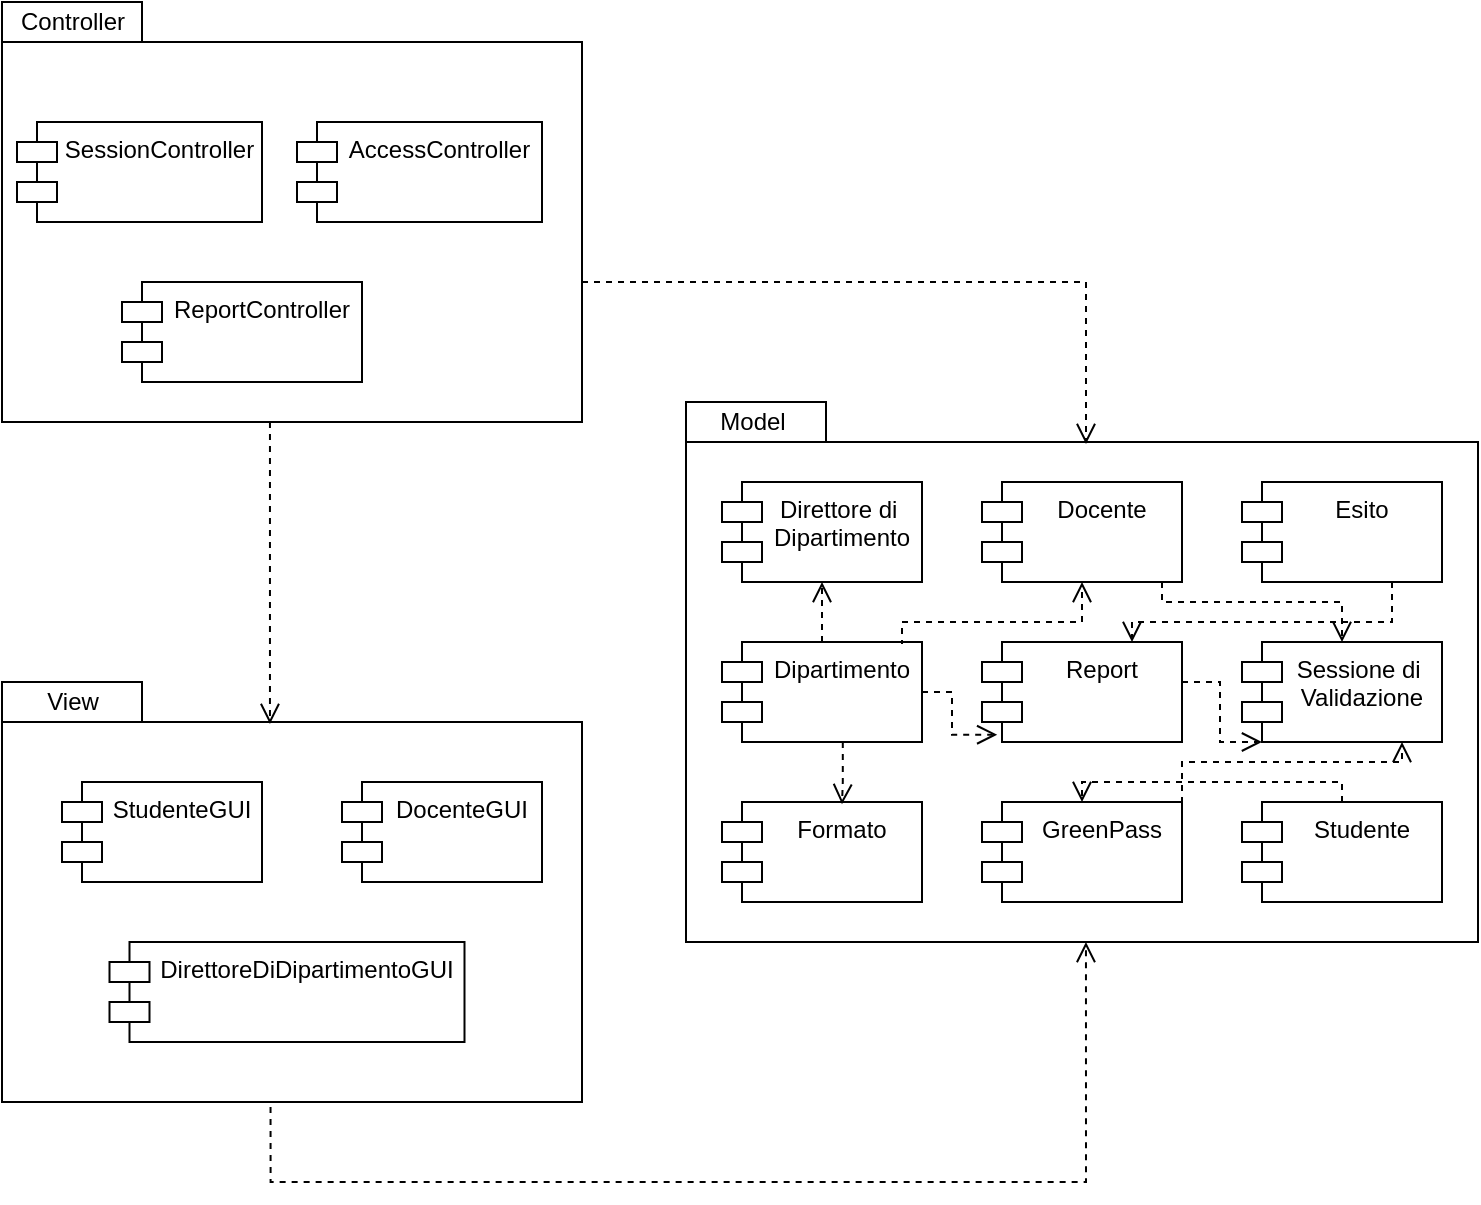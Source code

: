 <mxfile version="15.4.0" type="device"><diagram id="GArLD8cVjcSwyjwCv-ND" name="Pagina-1"><mxGraphModel dx="1092" dy="494" grid="1" gridSize="10" guides="1" tooltips="1" connect="1" arrows="1" fold="1" page="1" pageScale="1" pageWidth="827" pageHeight="1169" math="0" shadow="0"><root><mxCell id="0"/><mxCell id="1" parent="0"/><mxCell id="IBk2zJn6kR047QgPzbhl-1" value="" style="shape=folder;fontStyle=1;spacingTop=10;tabWidth=70;tabHeight=20;tabPosition=left;html=1;" parent="1" vertex="1"><mxGeometry x="70" y="50" width="290" height="210" as="geometry"/></mxCell><mxCell id="IBk2zJn6kR047QgPzbhl-2" value="Controller" style="text;html=1;align=center;verticalAlign=middle;resizable=0;points=[];autosize=1;strokeColor=none;fillColor=none;" parent="1" vertex="1"><mxGeometry x="70" y="50" width="70" height="20" as="geometry"/></mxCell><mxCell id="IBk2zJn6kR047QgPzbhl-3" value="" style="shape=folder;fontStyle=1;spacingTop=10;tabWidth=70;tabHeight=20;tabPosition=left;html=1;" parent="1" vertex="1"><mxGeometry x="412" y="250" width="396" height="270" as="geometry"/></mxCell><mxCell id="IBk2zJn6kR047QgPzbhl-4" value="Model" style="text;html=1;align=center;verticalAlign=middle;resizable=0;points=[];autosize=1;strokeColor=none;fillColor=none;" parent="1" vertex="1"><mxGeometry x="420" y="250" width="50" height="20" as="geometry"/></mxCell><mxCell id="IBk2zJn6kR047QgPzbhl-5" value="" style="shape=folder;fontStyle=1;spacingTop=10;tabWidth=70;tabHeight=20;tabPosition=left;html=1;" parent="1" vertex="1"><mxGeometry x="70" y="390" width="290" height="210" as="geometry"/></mxCell><mxCell id="IBk2zJn6kR047QgPzbhl-6" value="View" style="text;html=1;align=center;verticalAlign=middle;resizable=0;points=[];autosize=1;strokeColor=none;fillColor=none;" parent="1" vertex="1"><mxGeometry x="85" y="390" width="40" height="20" as="geometry"/></mxCell><mxCell id="IBk2zJn6kR047QgPzbhl-8" value="" style="html=1;verticalAlign=bottom;endArrow=open;dashed=1;endSize=8;rounded=0;edgeStyle=orthogonalEdgeStyle;exitX=0.462;exitY=1;exitDx=0;exitDy=0;exitPerimeter=0;entryX=0.462;entryY=0.1;entryDx=0;entryDy=0;entryPerimeter=0;" parent="1" source="IBk2zJn6kR047QgPzbhl-1" target="IBk2zJn6kR047QgPzbhl-5" edge="1"><mxGeometry relative="1" as="geometry"><mxPoint x="255" y="350" as="sourcePoint"/><mxPoint x="175" y="350" as="targetPoint"/></mxGeometry></mxCell><mxCell id="IBk2zJn6kR047QgPzbhl-11" value="" style="html=1;verticalAlign=bottom;endArrow=open;dashed=1;endSize=8;rounded=0;edgeStyle=orthogonalEdgeStyle;" parent="1" source="IBk2zJn6kR047QgPzbhl-1" edge="1"><mxGeometry relative="1" as="geometry"><mxPoint x="361" y="190" as="sourcePoint"/><mxPoint x="612" y="271" as="targetPoint"/><Array as="points"><mxPoint x="612" y="190"/></Array></mxGeometry></mxCell><mxCell id="IBk2zJn6kR047QgPzbhl-12" value="SessionController" style="shape=module;align=left;spacingLeft=20;align=center;verticalAlign=top;" parent="1" vertex="1"><mxGeometry x="77.5" y="110" width="122.5" height="50" as="geometry"/></mxCell><mxCell id="IBk2zJn6kR047QgPzbhl-13" value="ReportController" style="shape=module;align=left;spacingLeft=20;align=center;verticalAlign=top;" parent="1" vertex="1"><mxGeometry x="130" y="190" width="120" height="50" as="geometry"/></mxCell><mxCell id="IBk2zJn6kR047QgPzbhl-14" value="Direttore di &#10;Dipartimento" style="shape=module;align=left;spacingLeft=20;align=center;verticalAlign=top;" parent="1" vertex="1"><mxGeometry x="430" y="290" width="100" height="50" as="geometry"/></mxCell><mxCell id="IBk2zJn6kR047QgPzbhl-15" value="Docente" style="shape=module;align=left;spacingLeft=20;align=center;verticalAlign=top;" parent="1" vertex="1"><mxGeometry x="560" y="290" width="100" height="50" as="geometry"/></mxCell><mxCell id="IBk2zJn6kR047QgPzbhl-16" value="Esito" style="shape=module;align=left;spacingLeft=20;align=center;verticalAlign=top;" parent="1" vertex="1"><mxGeometry x="690" y="290" width="100" height="50" as="geometry"/></mxCell><mxCell id="IBk2zJn6kR047QgPzbhl-17" value="Formato" style="shape=module;align=left;spacingLeft=20;align=center;verticalAlign=top;" parent="1" vertex="1"><mxGeometry x="430" y="450" width="100" height="50" as="geometry"/></mxCell><mxCell id="IBk2zJn6kR047QgPzbhl-18" value="Sessione di &#10;Validazione" style="shape=module;align=left;spacingLeft=20;align=center;verticalAlign=top;" parent="1" vertex="1"><mxGeometry x="690" y="370" width="100" height="50" as="geometry"/></mxCell><mxCell id="IBk2zJn6kR047QgPzbhl-19" value="Report" style="shape=module;align=left;spacingLeft=20;align=center;verticalAlign=top;" parent="1" vertex="1"><mxGeometry x="560" y="370" width="100" height="50" as="geometry"/></mxCell><mxCell id="IBk2zJn6kR047QgPzbhl-20" value="Studente" style="shape=module;align=left;spacingLeft=20;align=center;verticalAlign=top;" parent="1" vertex="1"><mxGeometry x="690" y="450" width="100" height="50" as="geometry"/></mxCell><mxCell id="IBk2zJn6kR047QgPzbhl-21" value="GreenPass" style="shape=module;align=left;spacingLeft=20;align=center;verticalAlign=top;" parent="1" vertex="1"><mxGeometry x="560" y="450" width="100" height="50" as="geometry"/></mxCell><mxCell id="IBk2zJn6kR047QgPzbhl-22" value="Dipartimento" style="shape=module;align=left;spacingLeft=20;align=center;verticalAlign=top;" parent="1" vertex="1"><mxGeometry x="430" y="370" width="100" height="50" as="geometry"/></mxCell><mxCell id="IBk2zJn6kR047QgPzbhl-23" value="" style="html=1;verticalAlign=bottom;endArrow=open;dashed=1;endSize=8;rounded=0;edgeStyle=orthogonalEdgeStyle;exitX=0.463;exitY=1.012;exitDx=0;exitDy=0;exitPerimeter=0;entryX=0.505;entryY=1;entryDx=0;entryDy=0;entryPerimeter=0;" parent="1" source="IBk2zJn6kR047QgPzbhl-5" target="IBk2zJn6kR047QgPzbhl-3" edge="1"><mxGeometry relative="1" as="geometry"><mxPoint x="211.91" y="650" as="sourcePoint"/><mxPoint x="612" y="530" as="targetPoint"/><Array as="points"><mxPoint x="204" y="640"/><mxPoint x="612" y="640"/></Array></mxGeometry></mxCell><mxCell id="IBk2zJn6kR047QgPzbhl-34" value="" style="html=1;verticalAlign=bottom;endArrow=open;dashed=1;endSize=8;rounded=0;edgeStyle=orthogonalEdgeStyle;exitX=0.5;exitY=0;exitDx=0;exitDy=0;entryX=0.5;entryY=1;entryDx=0;entryDy=0;" parent="1" source="IBk2zJn6kR047QgPzbhl-22" target="IBk2zJn6kR047QgPzbhl-14" edge="1"><mxGeometry relative="1" as="geometry"><mxPoint x="485" y="340" as="sourcePoint"/><mxPoint x="450" y="360" as="targetPoint"/><Array as="points"/></mxGeometry></mxCell><mxCell id="IBk2zJn6kR047QgPzbhl-38" value="" style="html=1;verticalAlign=bottom;endArrow=open;dashed=1;endSize=8;rounded=0;edgeStyle=orthogonalEdgeStyle;entryX=0.546;entryY=0.023;entryDx=0;entryDy=0;entryPerimeter=0;" parent="1" edge="1"><mxGeometry relative="1" as="geometry"><mxPoint x="490.4" y="420" as="sourcePoint"/><mxPoint x="490.0" y="451.15" as="targetPoint"/><Array as="points"><mxPoint x="490.4" y="420"/><mxPoint x="490.4" y="440"/><mxPoint x="490.4" y="440"/></Array></mxGeometry></mxCell><mxCell id="IBk2zJn6kR047QgPzbhl-39" value="" style="html=1;verticalAlign=bottom;endArrow=open;dashed=1;endSize=8;rounded=0;edgeStyle=orthogonalEdgeStyle;exitX=1;exitY=0.5;exitDx=0;exitDy=0;entryX=0.076;entryY=0.927;entryDx=0;entryDy=0;entryPerimeter=0;" parent="1" source="IBk2zJn6kR047QgPzbhl-22" target="IBk2zJn6kR047QgPzbhl-19" edge="1"><mxGeometry relative="1" as="geometry"><mxPoint x="620" y="420" as="sourcePoint"/><mxPoint x="590" y="540" as="targetPoint"/><Array as="points"/></mxGeometry></mxCell><mxCell id="IBk2zJn6kR047QgPzbhl-40" value="" style="html=1;verticalAlign=bottom;endArrow=open;dashed=1;endSize=8;rounded=0;edgeStyle=orthogonalEdgeStyle;" parent="1" target="IBk2zJn6kR047QgPzbhl-15" edge="1"><mxGeometry relative="1" as="geometry"><mxPoint x="520" y="370" as="sourcePoint"/><mxPoint x="540" y="370" as="targetPoint"/><Array as="points"><mxPoint x="520" y="371"/><mxPoint x="520" y="360"/><mxPoint x="610" y="360"/></Array></mxGeometry></mxCell><mxCell id="IBk2zJn6kR047QgPzbhl-41" value="" style="html=1;verticalAlign=bottom;endArrow=open;dashed=1;endSize=8;rounded=0;edgeStyle=orthogonalEdgeStyle;entryX=0.5;entryY=0;entryDx=0;entryDy=0;" parent="1" source="IBk2zJn6kR047QgPzbhl-15" target="IBk2zJn6kR047QgPzbhl-18" edge="1"><mxGeometry relative="1" as="geometry"><mxPoint x="760" y="370" as="sourcePoint"/><mxPoint x="680" y="370" as="targetPoint"/><Array as="points"><mxPoint x="650" y="350"/><mxPoint x="740" y="350"/></Array></mxGeometry></mxCell><mxCell id="IBk2zJn6kR047QgPzbhl-42" value="" style="html=1;verticalAlign=bottom;endArrow=open;dashed=1;endSize=8;rounded=0;edgeStyle=orthogonalEdgeStyle;" parent="1" source="IBk2zJn6kR047QgPzbhl-19" edge="1"><mxGeometry relative="1" as="geometry"><mxPoint x="660" y="389.32" as="sourcePoint"/><mxPoint x="700" y="420" as="targetPoint"/><Array as="points"><mxPoint x="679" y="390"/><mxPoint x="679" y="420"/></Array></mxGeometry></mxCell><mxCell id="IBk2zJn6kR047QgPzbhl-43" value="" style="html=1;verticalAlign=bottom;endArrow=open;dashed=1;endSize=8;rounded=0;edgeStyle=orthogonalEdgeStyle;exitX=0.75;exitY=1;exitDx=0;exitDy=0;entryX=0.75;entryY=0;entryDx=0;entryDy=0;" parent="1" source="IBk2zJn6kR047QgPzbhl-16" target="IBk2zJn6kR047QgPzbhl-19" edge="1"><mxGeometry relative="1" as="geometry"><mxPoint x="500.4" y="430" as="sourcePoint"/><mxPoint x="500" y="461.15" as="targetPoint"/><Array as="points"><mxPoint x="765" y="360"/><mxPoint x="635" y="360"/></Array></mxGeometry></mxCell><mxCell id="IBk2zJn6kR047QgPzbhl-45" value="" style="html=1;verticalAlign=bottom;endArrow=open;dashed=1;endSize=8;rounded=0;edgeStyle=orthogonalEdgeStyle;exitX=0.5;exitY=0;exitDx=0;exitDy=0;entryX=0.5;entryY=0;entryDx=0;entryDy=0;" parent="1" source="IBk2zJn6kR047QgPzbhl-20" target="IBk2zJn6kR047QgPzbhl-21" edge="1"><mxGeometry relative="1" as="geometry"><mxPoint x="720" y="440" as="sourcePoint"/><mxPoint x="640" y="440" as="targetPoint"/><Array as="points"><mxPoint x="740" y="440"/><mxPoint x="610" y="440"/></Array></mxGeometry></mxCell><mxCell id="IBk2zJn6kR047QgPzbhl-47" value="" style="html=1;verticalAlign=bottom;endArrow=open;dashed=1;endSize=8;rounded=0;edgeStyle=orthogonalEdgeStyle;exitX=1;exitY=0.25;exitDx=0;exitDy=0;" parent="1" source="IBk2zJn6kR047QgPzbhl-21" target="IBk2zJn6kR047QgPzbhl-18" edge="1"><mxGeometry relative="1" as="geometry"><mxPoint x="750" y="460" as="sourcePoint"/><mxPoint x="670" y="460" as="targetPoint"/><Array as="points"><mxPoint x="660" y="430"/><mxPoint x="770" y="430"/></Array></mxGeometry></mxCell><mxCell id="IBk2zJn6kR047QgPzbhl-48" value="StudenteGUI" style="shape=module;align=left;spacingLeft=20;align=center;verticalAlign=top;" parent="1" vertex="1"><mxGeometry x="100" y="440" width="100" height="50" as="geometry"/></mxCell><mxCell id="IBk2zJn6kR047QgPzbhl-50" value="DocenteGUI" style="shape=module;align=left;spacingLeft=20;align=center;verticalAlign=top;" parent="1" vertex="1"><mxGeometry x="240" y="440" width="100" height="50" as="geometry"/></mxCell><mxCell id="IBk2zJn6kR047QgPzbhl-51" value="DirettoreDiDipartimentoGUI" style="shape=module;align=left;spacingLeft=20;align=center;verticalAlign=top;" parent="1" vertex="1"><mxGeometry x="123.75" y="520" width="177.5" height="50" as="geometry"/></mxCell><mxCell id="McXszkzZbClIfci7ip5r-1" value="AccessController" style="shape=module;align=left;spacingLeft=20;align=center;verticalAlign=top;" vertex="1" parent="1"><mxGeometry x="217.5" y="110" width="122.5" height="50" as="geometry"/></mxCell></root></mxGraphModel></diagram></mxfile>